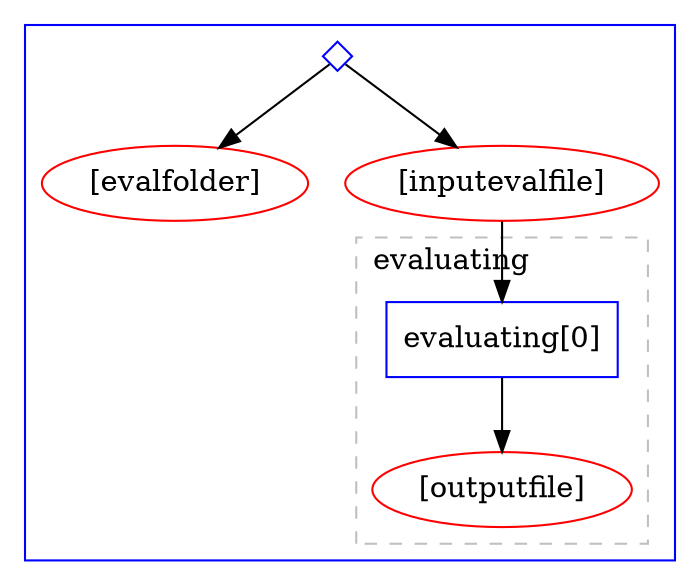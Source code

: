digraph G {
subgraph cluster_ {
color=blue;
label="";
style=solid;
subgraph cluster_init {
color=grey;
label=init;
labeljust=l;
style=dashed;
}

"139cc63f-662a-4d22-a712-1a210ace7e13" [color=blue, fixedsize=True, height=0.2, label="", shape=diamond, width=0.2];
"139cc63f-662a-4d22-a712-1a210ace7e13__evalfolder" [color=red, label="[evalfolder]"];
"139cc63f-662a-4d22-a712-1a210ace7e13" -> "139cc63f-662a-4d22-a712-1a210ace7e13__evalfolder";
"139cc63f-662a-4d22-a712-1a210ace7e13__inputevalfile" [color=red, label="[inputevalfile]"];
"139cc63f-662a-4d22-a712-1a210ace7e13" -> "139cc63f-662a-4d22-a712-1a210ace7e13__inputevalfile";
subgraph cluster_evaluating {
color=grey;
label=evaluating;
labeljust=l;
style=dashed;
"548c8a3e-c21e-41ea-a806-3f6484a26e24" [color=blue, label="evaluating[0]", shape=box];
"548c8a3e-c21e-41ea-a806-3f6484a26e24__outputfile" [color=red, label="[outputfile]"];
"548c8a3e-c21e-41ea-a806-3f6484a26e24" -> "548c8a3e-c21e-41ea-a806-3f6484a26e24__outputfile";
}

}

"139cc63f-662a-4d22-a712-1a210ace7e13__inputevalfile" -> "548c8a3e-c21e-41ea-a806-3f6484a26e24";
}

